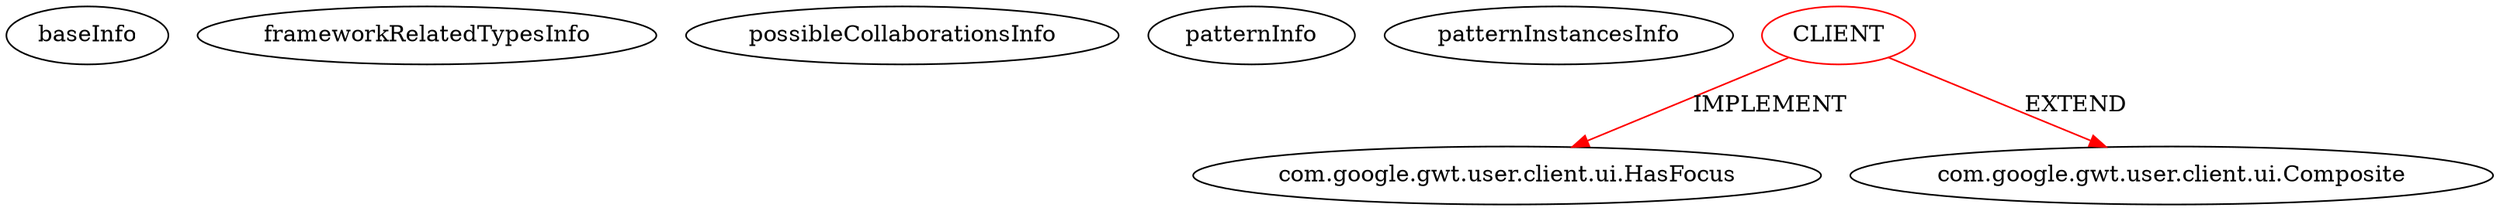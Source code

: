 digraph {
baseInfo[graphId=1368,category="pattern",isAnonymous=false,possibleRelation=false]
frameworkRelatedTypesInfo[0="com.google.gwt.user.client.ui.HasFocus",1="com.google.gwt.user.client.ui.Composite"]
possibleCollaborationsInfo[]
patternInfo[frequency=2.0,patternRootClient=0]
patternInstancesInfo[0="hmiguellima-ugat~/hmiguellima-ugat/ugat-master/src/org/ucp/gwt/widgets/SafeTextBox.java~SafeTextBox~2999",1="hmiguellima-ugat~/hmiguellima-ugat/ugat-master/src/org/ucp/gwt/widgets/AutoCompleteTextBox.java~AutoCompleteTextBox~2968"]
2[label="com.google.gwt.user.client.ui.HasFocus",vertexType="FRAMEWORK_INTERFACE_TYPE",isFrameworkType=false]
0[label="CLIENT",vertexType="ROOT_CLIENT_CLASS_DECLARATION",isFrameworkType=false,color=red]
1[label="com.google.gwt.user.client.ui.Composite",vertexType="FRAMEWORK_CLASS_TYPE",isFrameworkType=false]
0->2[label="IMPLEMENT",color=red]
0->1[label="EXTEND",color=red]
}
